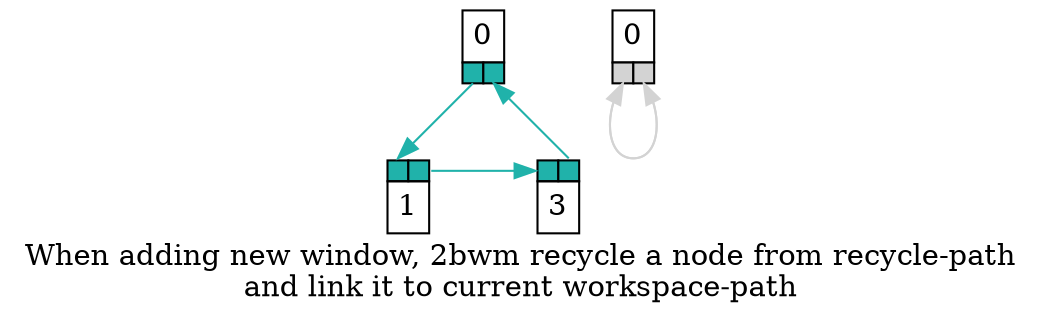 digraph ports {
    { rank=same;n0;n3;}
    { rank=same;n1;n2}
    splines=polyline;
    n0 [shape=none,margin=0,label=<
    <table border="0" cellborder="1" cellspacing="0" cellpadding="4">
        <tr>
            <td colspan="2">0</td>
        </tr>
        <tr>
            <td port="1" bgcolor="lightseagreen"></td>
            <td port="2" bgcolor="lightseagreen"></td>
        </tr>
    </table>>];
    n1 [shape=none,margin=0,label=<
    <table border="0" cellborder="1" cellspacing="0" cellpadding="4">
        <tr>
            <td port="1" bgcolor="lightseagreen"></td>
            <td port="2" bgcolor="lightseagreen"></td>
        </tr>
        <tr>
            <td colspan="2">1</td>
        </tr>
    </table>>];
    n2 [shape=none,margin=0,label=<
    <table border="0" cellborder="1" cellspacing="0" cellpadding="4">
        <tr>
            <td port="1" bgcolor="lightseagreen"></td>
            <td port="2" bgcolor="lightseagreen"></td>
        </tr>
        <tr>
            <td colspan="2">3</td>
        </tr>
    </table>>];
    n3 [shape=none,margin=0,label=<
    <table border="0" cellborder="1" cellspacing="0" cellpadding="4">
        <tr>
            <td colspan="2">0</td>
        </tr>
        <tr>
            <td port="1" bgcolor="lightgrey"></td>
            <td port="2" bgcolor="lightgrey"></td>
        </tr>
    </table>>];
    n0:1 -> n1:1 [arrowhead=normal,color=lightseagreen;weight=10;];
    n1:2 -> n2:1 [arrowhead=normal,color=lightseagreen;weight=10];
    n2:2 -> n0:2 [arrowhead=normal,color=lightseagreen;weight=10];

    n3:1:s -> n3:2:s [arrowhead=normal,color=lightgrey;weight=10];
    n3:2:s -> n3:1:s [arrowhead=normal,color=lightgrey;weight=10];
label = "When adding new window, 2bwm recycle a node from recycle-path
and link it to current workspace-path";
}
